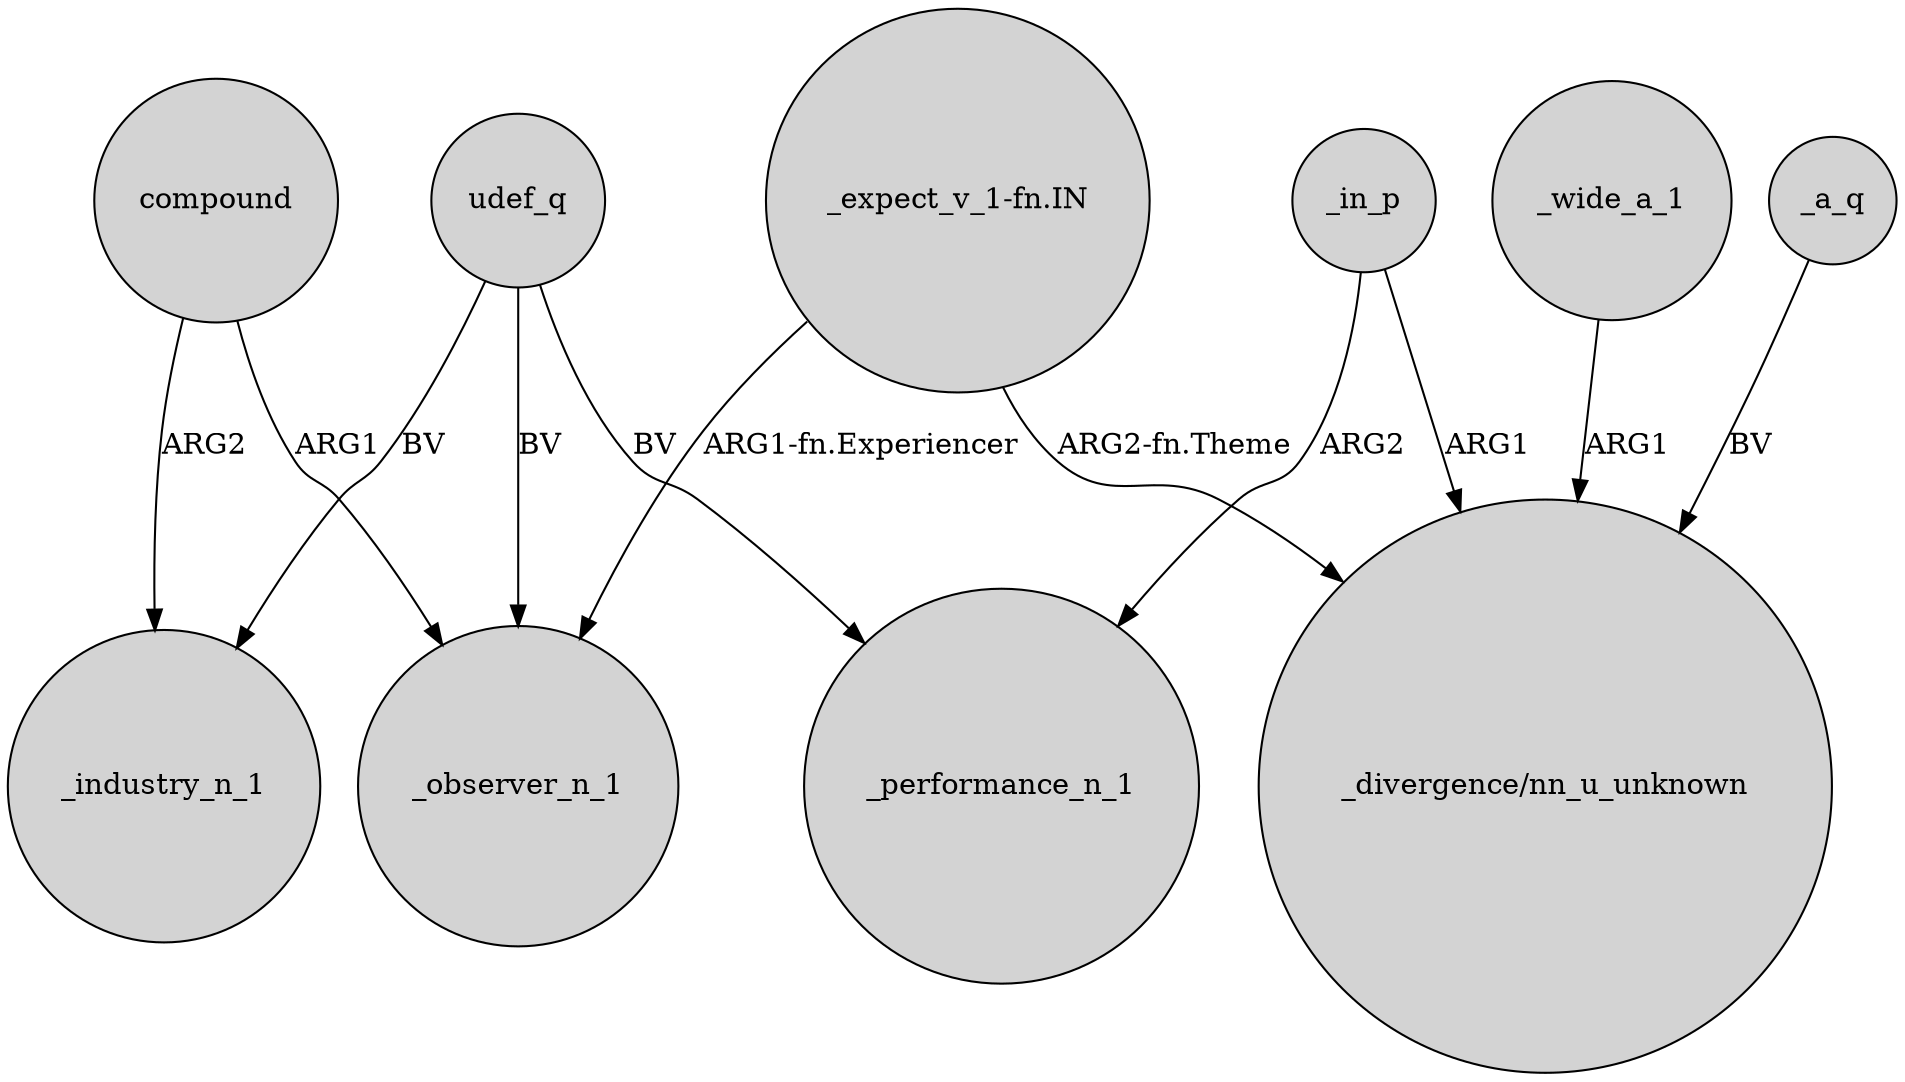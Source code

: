 digraph {
	node [shape=circle style=filled]
	compound -> _observer_n_1 [label=ARG1]
	udef_q -> _observer_n_1 [label=BV]
	compound -> _industry_n_1 [label=ARG2]
	"_expect_v_1-fn.IN" -> _observer_n_1 [label="ARG1-fn.Experiencer"]
	udef_q -> _performance_n_1 [label=BV]
	"_expect_v_1-fn.IN" -> "_divergence/nn_u_unknown" [label="ARG2-fn.Theme"]
	_wide_a_1 -> "_divergence/nn_u_unknown" [label=ARG1]
	udef_q -> _industry_n_1 [label=BV]
	_a_q -> "_divergence/nn_u_unknown" [label=BV]
	_in_p -> "_divergence/nn_u_unknown" [label=ARG1]
	_in_p -> _performance_n_1 [label=ARG2]
}
